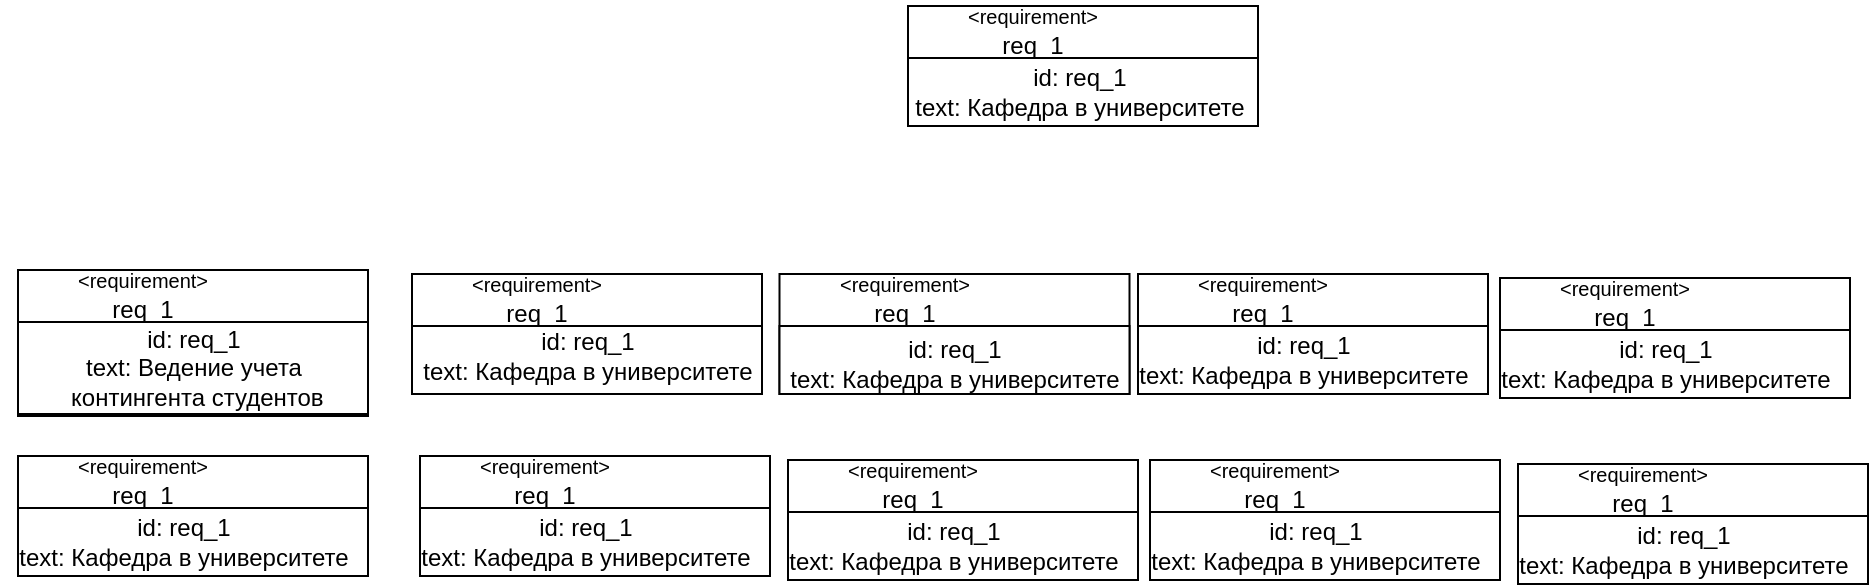 <mxfile version="28.2.5">
  <diagram name="Страница — 1" id="s6hNpi6UIj9Zz_gJiDK7">
    <mxGraphModel dx="1996" dy="673" grid="0" gridSize="10" guides="1" tooltips="1" connect="1" arrows="1" fold="1" page="1" pageScale="1" pageWidth="827" pageHeight="1169" math="0" shadow="0">
      <root>
        <mxCell id="0" />
        <mxCell id="1" parent="0" />
        <mxCell id="D-G-Lrd-E9WRLLtAbxsh-1" value="" style="rounded=0;whiteSpace=wrap;html=1;" vertex="1" parent="1">
          <mxGeometry x="445" y="27" width="175" height="60" as="geometry" />
        </mxCell>
        <mxCell id="D-G-Lrd-E9WRLLtAbxsh-4" value="&lt;font style=&quot;font-size: 10px;&quot;&gt;&amp;lt;requirement&amp;gt;&lt;/font&gt;&lt;div&gt;req_1&lt;/div&gt;" style="text;html=1;align=center;verticalAlign=middle;whiteSpace=wrap;rounded=0;" vertex="1" parent="1">
          <mxGeometry x="475" y="29" width="65" height="19" as="geometry" />
        </mxCell>
        <mxCell id="D-G-Lrd-E9WRLLtAbxsh-5" value="" style="rounded=0;whiteSpace=wrap;html=1;" vertex="1" parent="1">
          <mxGeometry x="445" y="53" width="175" height="34" as="geometry" />
        </mxCell>
        <mxCell id="D-G-Lrd-E9WRLLtAbxsh-6" value="id: req_1&lt;div&gt;text: Кафедра в университете&lt;/div&gt;" style="text;html=1;align=center;verticalAlign=middle;whiteSpace=wrap;rounded=0;" vertex="1" parent="1">
          <mxGeometry x="411" y="55" width="240" height="30" as="geometry" />
        </mxCell>
        <mxCell id="D-G-Lrd-E9WRLLtAbxsh-19" value="" style="rounded=0;whiteSpace=wrap;html=1;" vertex="1" parent="1">
          <mxGeometry y="159" width="175" height="73" as="geometry" />
        </mxCell>
        <mxCell id="D-G-Lrd-E9WRLLtAbxsh-20" value="&lt;font style=&quot;font-size: 10px;&quot;&gt;&amp;lt;requirement&amp;gt;&lt;/font&gt;&lt;div&gt;req_1&lt;/div&gt;" style="text;html=1;align=center;verticalAlign=middle;whiteSpace=wrap;rounded=0;" vertex="1" parent="1">
          <mxGeometry x="30" y="161" width="65" height="19" as="geometry" />
        </mxCell>
        <mxCell id="D-G-Lrd-E9WRLLtAbxsh-21" value="" style="rounded=0;whiteSpace=wrap;html=1;" vertex="1" parent="1">
          <mxGeometry y="185" width="175" height="46" as="geometry" />
        </mxCell>
        <mxCell id="D-G-Lrd-E9WRLLtAbxsh-22" value="id: req_1&lt;div&gt;text:&amp;nbsp;Ведение учета&lt;br&gt;&amp;nbsp;контингента студентов&lt;/div&gt;" style="text;html=1;align=center;verticalAlign=middle;whiteSpace=wrap;rounded=0;" vertex="1" parent="1">
          <mxGeometry x="-4.5" y="186.75" width="184" height="42.5" as="geometry" />
        </mxCell>
        <mxCell id="D-G-Lrd-E9WRLLtAbxsh-23" value="" style="rounded=0;whiteSpace=wrap;html=1;" vertex="1" parent="1">
          <mxGeometry x="197" y="161" width="175" height="60" as="geometry" />
        </mxCell>
        <mxCell id="D-G-Lrd-E9WRLLtAbxsh-24" value="&lt;font style=&quot;font-size: 10px;&quot;&gt;&amp;lt;requirement&amp;gt;&lt;/font&gt;&lt;div&gt;req_1&lt;/div&gt;" style="text;html=1;align=center;verticalAlign=middle;whiteSpace=wrap;rounded=0;" vertex="1" parent="1">
          <mxGeometry x="227" y="163" width="65" height="19" as="geometry" />
        </mxCell>
        <mxCell id="D-G-Lrd-E9WRLLtAbxsh-25" value="" style="rounded=0;whiteSpace=wrap;html=1;" vertex="1" parent="1">
          <mxGeometry x="197" y="187" width="175" height="34" as="geometry" />
        </mxCell>
        <mxCell id="D-G-Lrd-E9WRLLtAbxsh-26" value="id: req_1&lt;div&gt;text: Кафедра в университете&lt;/div&gt;" style="text;html=1;align=center;verticalAlign=middle;whiteSpace=wrap;rounded=0;" vertex="1" parent="1">
          <mxGeometry x="197.5" y="187" width="174" height="30" as="geometry" />
        </mxCell>
        <mxCell id="D-G-Lrd-E9WRLLtAbxsh-27" value="" style="rounded=0;whiteSpace=wrap;html=1;" vertex="1" parent="1">
          <mxGeometry x="380.75" y="161" width="175" height="60" as="geometry" />
        </mxCell>
        <mxCell id="D-G-Lrd-E9WRLLtAbxsh-28" value="&lt;font style=&quot;font-size: 10px;&quot;&gt;&amp;lt;requirement&amp;gt;&lt;/font&gt;&lt;div&gt;req_1&lt;/div&gt;" style="text;html=1;align=center;verticalAlign=middle;whiteSpace=wrap;rounded=0;" vertex="1" parent="1">
          <mxGeometry x="410.75" y="163" width="65" height="19" as="geometry" />
        </mxCell>
        <mxCell id="D-G-Lrd-E9WRLLtAbxsh-29" value="" style="rounded=0;whiteSpace=wrap;html=1;" vertex="1" parent="1">
          <mxGeometry x="380.75" y="187" width="175" height="34" as="geometry" />
        </mxCell>
        <mxCell id="D-G-Lrd-E9WRLLtAbxsh-30" value="id: req_1&lt;div&gt;text: Кафедра в университете&lt;/div&gt;" style="text;html=1;align=center;verticalAlign=middle;whiteSpace=wrap;rounded=0;" vertex="1" parent="1">
          <mxGeometry x="376" y="191" width="184.5" height="30" as="geometry" />
        </mxCell>
        <mxCell id="D-G-Lrd-E9WRLLtAbxsh-31" value="" style="rounded=0;whiteSpace=wrap;html=1;" vertex="1" parent="1">
          <mxGeometry x="560" y="161" width="175" height="60" as="geometry" />
        </mxCell>
        <mxCell id="D-G-Lrd-E9WRLLtAbxsh-32" value="&lt;font style=&quot;font-size: 10px;&quot;&gt;&amp;lt;requirement&amp;gt;&lt;/font&gt;&lt;div&gt;req_1&lt;/div&gt;" style="text;html=1;align=center;verticalAlign=middle;whiteSpace=wrap;rounded=0;" vertex="1" parent="1">
          <mxGeometry x="590" y="163" width="65" height="19" as="geometry" />
        </mxCell>
        <mxCell id="D-G-Lrd-E9WRLLtAbxsh-33" value="" style="rounded=0;whiteSpace=wrap;html=1;" vertex="1" parent="1">
          <mxGeometry x="560" y="187" width="175" height="34" as="geometry" />
        </mxCell>
        <mxCell id="D-G-Lrd-E9WRLLtAbxsh-34" value="id: req_1&lt;div&gt;text: Кафедра в университете&lt;/div&gt;" style="text;html=1;align=center;verticalAlign=middle;whiteSpace=wrap;rounded=0;" vertex="1" parent="1">
          <mxGeometry x="551" y="189" width="184" height="30" as="geometry" />
        </mxCell>
        <mxCell id="D-G-Lrd-E9WRLLtAbxsh-35" value="" style="rounded=0;whiteSpace=wrap;html=1;" vertex="1" parent="1">
          <mxGeometry x="741" y="163" width="175" height="60" as="geometry" />
        </mxCell>
        <mxCell id="D-G-Lrd-E9WRLLtAbxsh-36" value="&lt;font style=&quot;font-size: 10px;&quot;&gt;&amp;lt;requirement&amp;gt;&lt;/font&gt;&lt;div&gt;req_1&lt;/div&gt;" style="text;html=1;align=center;verticalAlign=middle;whiteSpace=wrap;rounded=0;" vertex="1" parent="1">
          <mxGeometry x="771" y="165" width="65" height="19" as="geometry" />
        </mxCell>
        <mxCell id="D-G-Lrd-E9WRLLtAbxsh-37" value="" style="rounded=0;whiteSpace=wrap;html=1;" vertex="1" parent="1">
          <mxGeometry x="741" y="189" width="175" height="34" as="geometry" />
        </mxCell>
        <mxCell id="D-G-Lrd-E9WRLLtAbxsh-38" value="id: req_1&lt;div&gt;text: Кафедра в университете&lt;/div&gt;" style="text;html=1;align=center;verticalAlign=middle;whiteSpace=wrap;rounded=0;" vertex="1" parent="1">
          <mxGeometry x="732" y="191" width="184" height="30" as="geometry" />
        </mxCell>
        <mxCell id="D-G-Lrd-E9WRLLtAbxsh-39" value="" style="rounded=0;whiteSpace=wrap;html=1;" vertex="1" parent="1">
          <mxGeometry y="252" width="175" height="60" as="geometry" />
        </mxCell>
        <mxCell id="D-G-Lrd-E9WRLLtAbxsh-40" value="&lt;font style=&quot;font-size: 10px;&quot;&gt;&amp;lt;requirement&amp;gt;&lt;/font&gt;&lt;div&gt;req_1&lt;/div&gt;" style="text;html=1;align=center;verticalAlign=middle;whiteSpace=wrap;rounded=0;" vertex="1" parent="1">
          <mxGeometry x="30" y="254" width="65" height="19" as="geometry" />
        </mxCell>
        <mxCell id="D-G-Lrd-E9WRLLtAbxsh-41" value="" style="rounded=0;whiteSpace=wrap;html=1;" vertex="1" parent="1">
          <mxGeometry y="278" width="175" height="34" as="geometry" />
        </mxCell>
        <mxCell id="D-G-Lrd-E9WRLLtAbxsh-42" value="id: req_1&lt;div&gt;text: Кафедра в университете&lt;/div&gt;" style="text;html=1;align=center;verticalAlign=middle;whiteSpace=wrap;rounded=0;" vertex="1" parent="1">
          <mxGeometry x="-9" y="280" width="184" height="30" as="geometry" />
        </mxCell>
        <mxCell id="D-G-Lrd-E9WRLLtAbxsh-43" value="" style="rounded=0;whiteSpace=wrap;html=1;" vertex="1" parent="1">
          <mxGeometry x="201" y="252" width="175" height="60" as="geometry" />
        </mxCell>
        <mxCell id="D-G-Lrd-E9WRLLtAbxsh-44" value="&lt;font style=&quot;font-size: 10px;&quot;&gt;&amp;lt;requirement&amp;gt;&lt;/font&gt;&lt;div&gt;req_1&lt;/div&gt;" style="text;html=1;align=center;verticalAlign=middle;whiteSpace=wrap;rounded=0;" vertex="1" parent="1">
          <mxGeometry x="231" y="254" width="65" height="19" as="geometry" />
        </mxCell>
        <mxCell id="D-G-Lrd-E9WRLLtAbxsh-45" value="" style="rounded=0;whiteSpace=wrap;html=1;" vertex="1" parent="1">
          <mxGeometry x="201" y="278" width="175" height="34" as="geometry" />
        </mxCell>
        <mxCell id="D-G-Lrd-E9WRLLtAbxsh-46" value="id: req_1&lt;div&gt;text: Кафедра в университете&lt;/div&gt;" style="text;html=1;align=center;verticalAlign=middle;whiteSpace=wrap;rounded=0;" vertex="1" parent="1">
          <mxGeometry x="192" y="280" width="184" height="30" as="geometry" />
        </mxCell>
        <mxCell id="D-G-Lrd-E9WRLLtAbxsh-47" value="" style="rounded=0;whiteSpace=wrap;html=1;" vertex="1" parent="1">
          <mxGeometry x="385" y="254" width="175" height="60" as="geometry" />
        </mxCell>
        <mxCell id="D-G-Lrd-E9WRLLtAbxsh-48" value="&lt;font style=&quot;font-size: 10px;&quot;&gt;&amp;lt;requirement&amp;gt;&lt;/font&gt;&lt;div&gt;req_1&lt;/div&gt;" style="text;html=1;align=center;verticalAlign=middle;whiteSpace=wrap;rounded=0;" vertex="1" parent="1">
          <mxGeometry x="415" y="256" width="65" height="19" as="geometry" />
        </mxCell>
        <mxCell id="D-G-Lrd-E9WRLLtAbxsh-49" value="" style="rounded=0;whiteSpace=wrap;html=1;" vertex="1" parent="1">
          <mxGeometry x="385" y="280" width="175" height="34" as="geometry" />
        </mxCell>
        <mxCell id="D-G-Lrd-E9WRLLtAbxsh-50" value="id: req_1&lt;div&gt;text: Кафедра в университете&lt;/div&gt;" style="text;html=1;align=center;verticalAlign=middle;whiteSpace=wrap;rounded=0;" vertex="1" parent="1">
          <mxGeometry x="376" y="282" width="184" height="30" as="geometry" />
        </mxCell>
        <mxCell id="D-G-Lrd-E9WRLLtAbxsh-51" value="" style="rounded=0;whiteSpace=wrap;html=1;" vertex="1" parent="1">
          <mxGeometry x="566" y="254" width="175" height="60" as="geometry" />
        </mxCell>
        <mxCell id="D-G-Lrd-E9WRLLtAbxsh-52" value="&lt;font style=&quot;font-size: 10px;&quot;&gt;&amp;lt;requirement&amp;gt;&lt;/font&gt;&lt;div&gt;req_1&lt;/div&gt;" style="text;html=1;align=center;verticalAlign=middle;whiteSpace=wrap;rounded=0;" vertex="1" parent="1">
          <mxGeometry x="596" y="256" width="65" height="19" as="geometry" />
        </mxCell>
        <mxCell id="D-G-Lrd-E9WRLLtAbxsh-53" value="" style="rounded=0;whiteSpace=wrap;html=1;" vertex="1" parent="1">
          <mxGeometry x="566" y="280" width="175" height="34" as="geometry" />
        </mxCell>
        <mxCell id="D-G-Lrd-E9WRLLtAbxsh-54" value="id: req_1&lt;div&gt;text: Кафедра в университете&lt;/div&gt;" style="text;html=1;align=center;verticalAlign=middle;whiteSpace=wrap;rounded=0;" vertex="1" parent="1">
          <mxGeometry x="557" y="282" width="184" height="30" as="geometry" />
        </mxCell>
        <mxCell id="D-G-Lrd-E9WRLLtAbxsh-55" value="" style="rounded=0;whiteSpace=wrap;html=1;" vertex="1" parent="1">
          <mxGeometry x="750" y="256" width="175" height="60" as="geometry" />
        </mxCell>
        <mxCell id="D-G-Lrd-E9WRLLtAbxsh-56" value="&lt;font style=&quot;font-size: 10px;&quot;&gt;&amp;lt;requirement&amp;gt;&lt;/font&gt;&lt;div&gt;req_1&lt;/div&gt;" style="text;html=1;align=center;verticalAlign=middle;whiteSpace=wrap;rounded=0;" vertex="1" parent="1">
          <mxGeometry x="780" y="258" width="65" height="19" as="geometry" />
        </mxCell>
        <mxCell id="D-G-Lrd-E9WRLLtAbxsh-57" value="" style="rounded=0;whiteSpace=wrap;html=1;" vertex="1" parent="1">
          <mxGeometry x="750" y="282" width="175" height="34" as="geometry" />
        </mxCell>
        <mxCell id="D-G-Lrd-E9WRLLtAbxsh-58" value="id: req_1&lt;div&gt;text: Кафедра в университете&lt;/div&gt;" style="text;html=1;align=center;verticalAlign=middle;whiteSpace=wrap;rounded=0;" vertex="1" parent="1">
          <mxGeometry x="741" y="284" width="184" height="30" as="geometry" />
        </mxCell>
        <mxCell id="D-G-Lrd-E9WRLLtAbxsh-59" style="edgeStyle=orthogonalEdgeStyle;rounded=0;orthogonalLoop=1;jettySize=auto;html=1;exitX=0.5;exitY=1;exitDx=0;exitDy=0;" edge="1" parent="1" source="D-G-Lrd-E9WRLLtAbxsh-22" target="D-G-Lrd-E9WRLLtAbxsh-22">
          <mxGeometry relative="1" as="geometry" />
        </mxCell>
      </root>
    </mxGraphModel>
  </diagram>
</mxfile>

